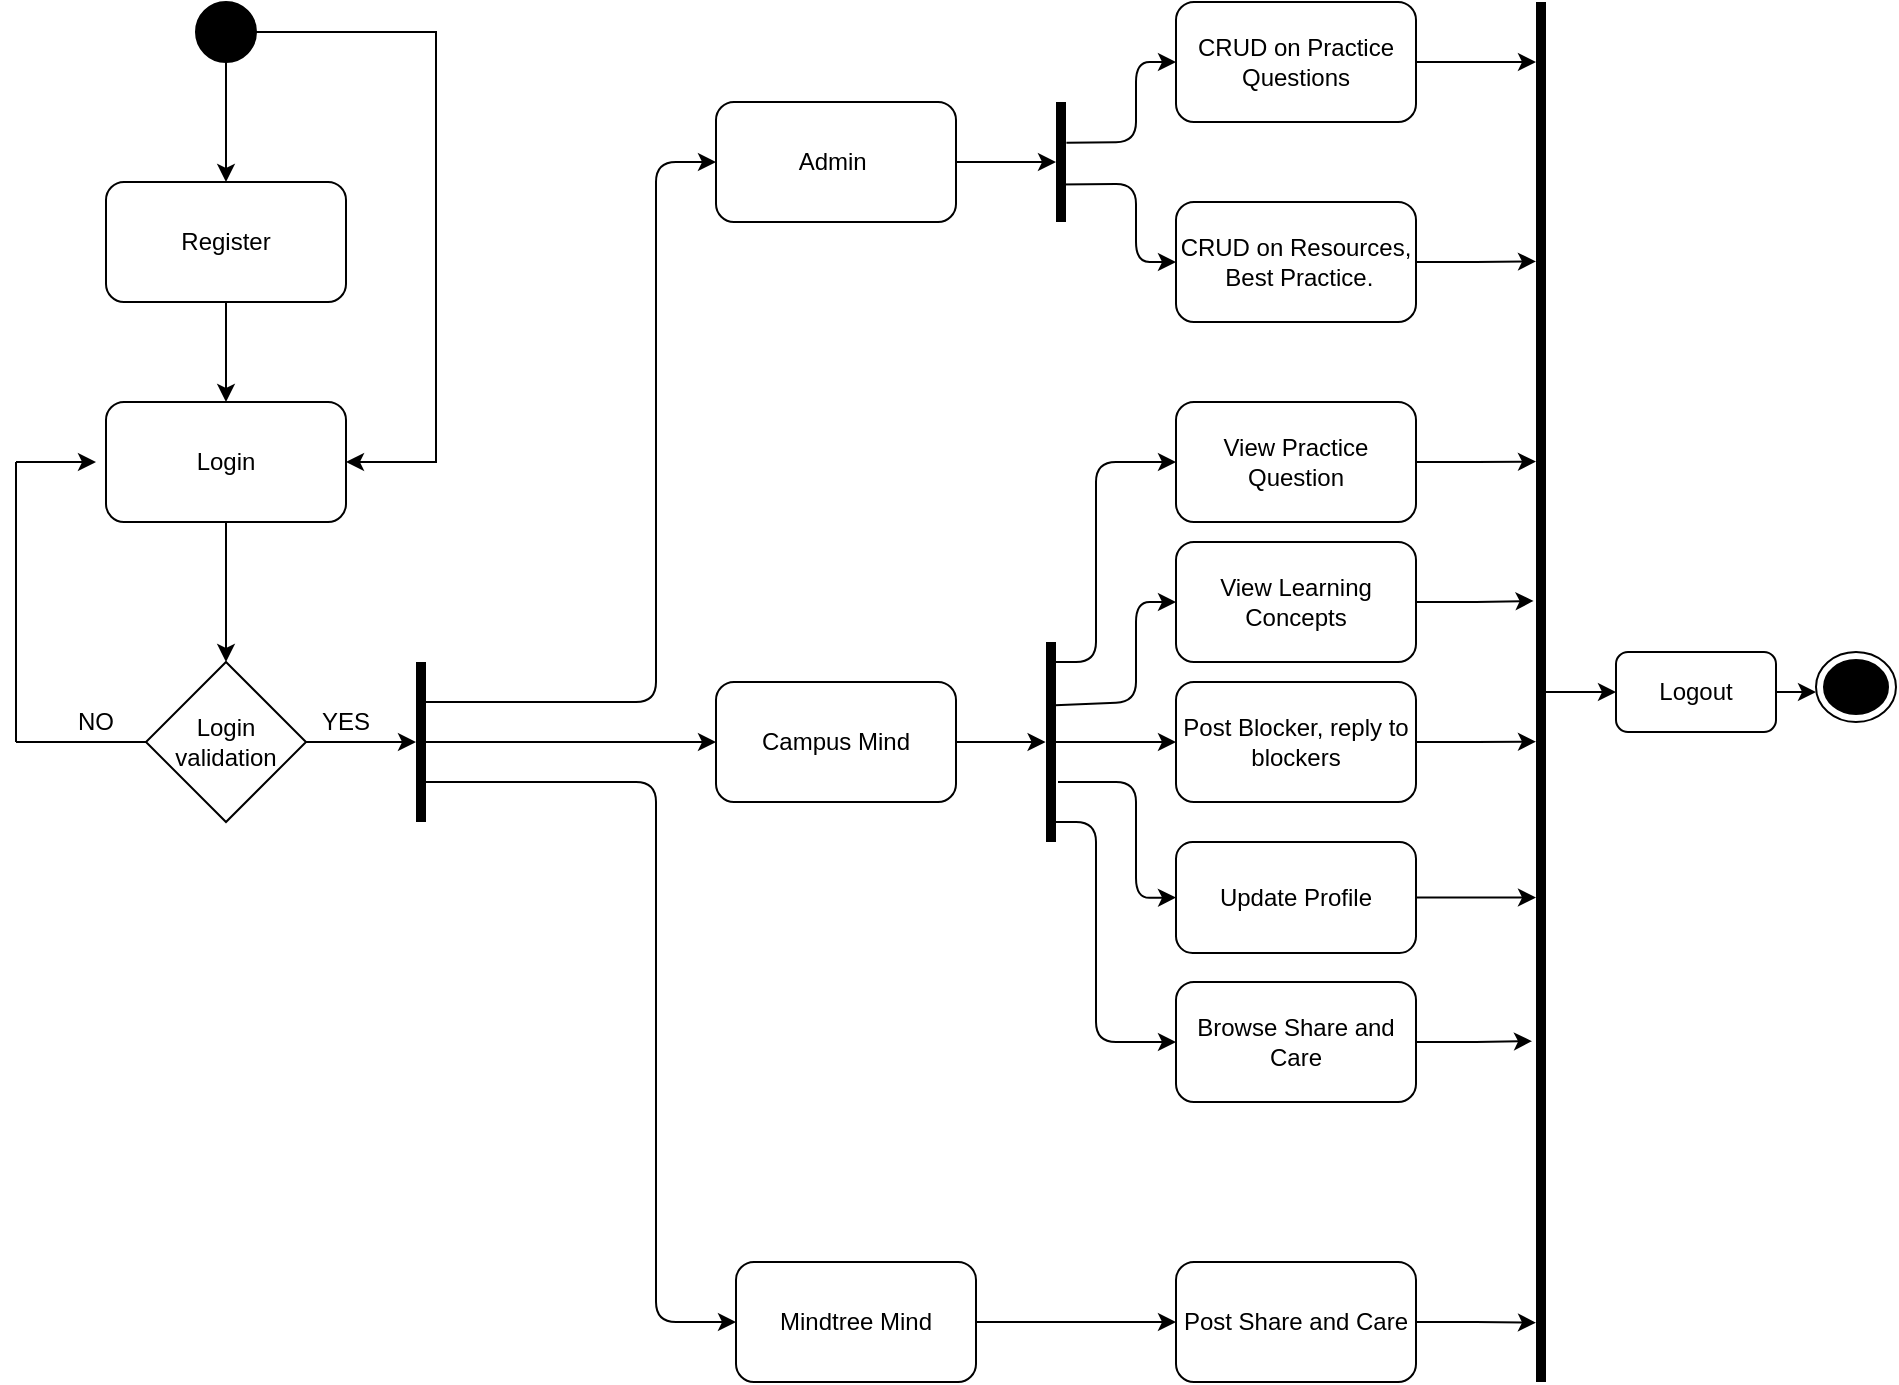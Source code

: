 <mxfile version="14.6.13" type="device"><diagram id="C5RBs43oDa-KdzZeNtuy" name="Page-1"><mxGraphModel dx="1038" dy="523" grid="1" gridSize="10" guides="1" tooltips="1" connect="1" arrows="1" fold="1" page="1" pageScale="1" pageWidth="1169" pageHeight="827" math="0" shadow="0"><root><mxCell id="WIyWlLk6GJQsqaUBKTNV-0"/><mxCell id="WIyWlLk6GJQsqaUBKTNV-1" parent="WIyWlLk6GJQsqaUBKTNV-0"/><mxCell id="pXb9bmzDT9veLAXfoOod-54" style="edgeStyle=orthogonalEdgeStyle;rounded=0;orthogonalLoop=1;jettySize=auto;html=1;entryX=0.5;entryY=0;entryDx=0;entryDy=0;" edge="1" parent="WIyWlLk6GJQsqaUBKTNV-1" source="pXb9bmzDT9veLAXfoOod-56" target="pXb9bmzDT9veLAXfoOod-58"><mxGeometry relative="1" as="geometry"/></mxCell><mxCell id="pXb9bmzDT9veLAXfoOod-55" style="edgeStyle=orthogonalEdgeStyle;rounded=0;orthogonalLoop=1;jettySize=auto;html=1;entryX=1;entryY=0.5;entryDx=0;entryDy=0;" edge="1" parent="WIyWlLk6GJQsqaUBKTNV-1" source="pXb9bmzDT9veLAXfoOod-56" target="pXb9bmzDT9veLAXfoOod-60"><mxGeometry relative="1" as="geometry"><mxPoint x="250" y="300" as="targetPoint"/><Array as="points"><mxPoint x="250" y="85"/><mxPoint x="250" y="300"/></Array></mxGeometry></mxCell><mxCell id="pXb9bmzDT9veLAXfoOod-56" value="" style="shape=ellipse;html=1;fillColor=#000000;fontSize=18;fontColor=#ffffff;" vertex="1" parent="WIyWlLk6GJQsqaUBKTNV-1"><mxGeometry x="130" y="70" width="30" height="30" as="geometry"/></mxCell><mxCell id="pXb9bmzDT9veLAXfoOod-57" style="edgeStyle=orthogonalEdgeStyle;rounded=0;orthogonalLoop=1;jettySize=auto;html=1;entryX=0.5;entryY=0;entryDx=0;entryDy=0;" edge="1" parent="WIyWlLk6GJQsqaUBKTNV-1" source="pXb9bmzDT9veLAXfoOod-58" target="pXb9bmzDT9veLAXfoOod-60"><mxGeometry relative="1" as="geometry"/></mxCell><mxCell id="pXb9bmzDT9veLAXfoOod-58" value="Register" style="rounded=1;whiteSpace=wrap;html=1;" vertex="1" parent="WIyWlLk6GJQsqaUBKTNV-1"><mxGeometry x="85" y="160" width="120" height="60" as="geometry"/></mxCell><mxCell id="pXb9bmzDT9veLAXfoOod-59" style="edgeStyle=orthogonalEdgeStyle;rounded=0;orthogonalLoop=1;jettySize=auto;html=1;entryX=0.5;entryY=0;entryDx=0;entryDy=0;" edge="1" parent="WIyWlLk6GJQsqaUBKTNV-1" source="pXb9bmzDT9veLAXfoOod-60" target="pXb9bmzDT9veLAXfoOod-61"><mxGeometry relative="1" as="geometry"/></mxCell><mxCell id="pXb9bmzDT9veLAXfoOod-60" value="Login" style="rounded=1;whiteSpace=wrap;html=1;" vertex="1" parent="WIyWlLk6GJQsqaUBKTNV-1"><mxGeometry x="85" y="270" width="120" height="60" as="geometry"/></mxCell><mxCell id="pXb9bmzDT9veLAXfoOod-61" value="Login validation" style="rhombus;whiteSpace=wrap;html=1;" vertex="1" parent="WIyWlLk6GJQsqaUBKTNV-1"><mxGeometry x="105" y="400" width="80" height="80" as="geometry"/></mxCell><mxCell id="pXb9bmzDT9veLAXfoOod-62" value="Campus Mind" style="rounded=1;whiteSpace=wrap;html=1;" vertex="1" parent="WIyWlLk6GJQsqaUBKTNV-1"><mxGeometry x="390" y="410" width="120" height="60" as="geometry"/></mxCell><mxCell id="pXb9bmzDT9veLAXfoOod-63" style="edgeStyle=orthogonalEdgeStyle;rounded=0;orthogonalLoop=1;jettySize=auto;html=1;entryX=0;entryY=0.5;entryDx=0;entryDy=0;entryPerimeter=0;" edge="1" parent="WIyWlLk6GJQsqaUBKTNV-1" source="pXb9bmzDT9veLAXfoOod-64" target="pXb9bmzDT9veLAXfoOod-86"><mxGeometry relative="1" as="geometry"/></mxCell><mxCell id="pXb9bmzDT9veLAXfoOod-64" value="Admin&amp;nbsp;" style="rounded=1;whiteSpace=wrap;html=1;" vertex="1" parent="WIyWlLk6GJQsqaUBKTNV-1"><mxGeometry x="390" y="120" width="120" height="60" as="geometry"/></mxCell><mxCell id="pXb9bmzDT9veLAXfoOod-65" style="edgeStyle=orthogonalEdgeStyle;rounded=0;orthogonalLoop=1;jettySize=auto;html=1;entryX=0;entryY=0.5;entryDx=0;entryDy=0;" edge="1" parent="WIyWlLk6GJQsqaUBKTNV-1" source="pXb9bmzDT9veLAXfoOod-66" target="pXb9bmzDT9veLAXfoOod-97"><mxGeometry relative="1" as="geometry"/></mxCell><mxCell id="pXb9bmzDT9veLAXfoOod-66" value="Mindtree Mind" style="rounded=1;whiteSpace=wrap;html=1;" vertex="1" parent="WIyWlLk6GJQsqaUBKTNV-1"><mxGeometry x="400" y="700" width="120" height="60" as="geometry"/></mxCell><mxCell id="pXb9bmzDT9veLAXfoOod-67" style="edgeStyle=orthogonalEdgeStyle;rounded=0;orthogonalLoop=1;jettySize=auto;html=1;entryX=0;entryY=0.188;entryDx=0;entryDy=0;entryPerimeter=0;" edge="1" parent="WIyWlLk6GJQsqaUBKTNV-1" source="pXb9bmzDT9veLAXfoOod-68" target="pXb9bmzDT9veLAXfoOod-104"><mxGeometry relative="1" as="geometry"/></mxCell><mxCell id="pXb9bmzDT9veLAXfoOod-68" value="CRUD on Resources,&lt;br&gt;&amp;nbsp;Best Practice." style="rounded=1;whiteSpace=wrap;html=1;" vertex="1" parent="WIyWlLk6GJQsqaUBKTNV-1"><mxGeometry x="620" y="170" width="120" height="60" as="geometry"/></mxCell><mxCell id="pXb9bmzDT9veLAXfoOod-69" style="edgeStyle=orthogonalEdgeStyle;rounded=0;orthogonalLoop=1;jettySize=auto;html=1;" edge="1" parent="WIyWlLk6GJQsqaUBKTNV-1" source="pXb9bmzDT9veLAXfoOod-70"><mxGeometry relative="1" as="geometry"><mxPoint x="800" y="100" as="targetPoint"/></mxGeometry></mxCell><mxCell id="pXb9bmzDT9veLAXfoOod-70" value="CRUD on Practice Questions" style="rounded=1;whiteSpace=wrap;html=1;" vertex="1" parent="WIyWlLk6GJQsqaUBKTNV-1"><mxGeometry x="620" y="70" width="120" height="60" as="geometry"/></mxCell><mxCell id="pXb9bmzDT9veLAXfoOod-71" style="edgeStyle=orthogonalEdgeStyle;rounded=0;orthogonalLoop=1;jettySize=auto;html=1;entryX=-0.4;entryY=0.753;entryDx=0;entryDy=0;entryPerimeter=0;" edge="1" parent="WIyWlLk6GJQsqaUBKTNV-1" source="pXb9bmzDT9veLAXfoOod-72" target="pXb9bmzDT9veLAXfoOod-104"><mxGeometry relative="1" as="geometry"/></mxCell><mxCell id="pXb9bmzDT9veLAXfoOod-72" value="Browse Share and Care" style="rounded=1;whiteSpace=wrap;html=1;" vertex="1" parent="WIyWlLk6GJQsqaUBKTNV-1"><mxGeometry x="620" y="560" width="120" height="60" as="geometry"/></mxCell><mxCell id="pXb9bmzDT9veLAXfoOod-73" style="edgeStyle=orthogonalEdgeStyle;rounded=0;orthogonalLoop=1;jettySize=auto;html=1;entryX=0;entryY=0.649;entryDx=0;entryDy=0;entryPerimeter=0;" edge="1" parent="WIyWlLk6GJQsqaUBKTNV-1" source="pXb9bmzDT9veLAXfoOod-74" target="pXb9bmzDT9veLAXfoOod-104"><mxGeometry relative="1" as="geometry"/></mxCell><mxCell id="pXb9bmzDT9veLAXfoOod-74" value="Update Profile" style="rounded=1;whiteSpace=wrap;html=1;" vertex="1" parent="WIyWlLk6GJQsqaUBKTNV-1"><mxGeometry x="620" y="490" width="120" height="55.5" as="geometry"/></mxCell><mxCell id="pXb9bmzDT9veLAXfoOod-75" style="edgeStyle=orthogonalEdgeStyle;rounded=0;orthogonalLoop=1;jettySize=auto;html=1;entryX=0;entryY=0.536;entryDx=0;entryDy=0;entryPerimeter=0;" edge="1" parent="WIyWlLk6GJQsqaUBKTNV-1" source="pXb9bmzDT9veLAXfoOod-76" target="pXb9bmzDT9veLAXfoOod-104"><mxGeometry relative="1" as="geometry"/></mxCell><mxCell id="pXb9bmzDT9veLAXfoOod-76" value="Post Blocker, reply to blockers" style="rounded=1;whiteSpace=wrap;html=1;" vertex="1" parent="WIyWlLk6GJQsqaUBKTNV-1"><mxGeometry x="620" y="410" width="120" height="60" as="geometry"/></mxCell><mxCell id="pXb9bmzDT9veLAXfoOod-77" value="NO" style="text;html=1;strokeColor=none;fillColor=none;align=center;verticalAlign=middle;whiteSpace=wrap;rounded=0;" vertex="1" parent="WIyWlLk6GJQsqaUBKTNV-1"><mxGeometry x="60" y="420" width="40" height="20" as="geometry"/></mxCell><mxCell id="pXb9bmzDT9veLAXfoOod-78" value="" style="endArrow=classic;html=1;" edge="1" parent="WIyWlLk6GJQsqaUBKTNV-1"><mxGeometry width="50" height="50" relative="1" as="geometry"><mxPoint x="40" y="300" as="sourcePoint"/><mxPoint x="80" y="300" as="targetPoint"/></mxGeometry></mxCell><mxCell id="pXb9bmzDT9veLAXfoOod-79" value="" style="endArrow=none;html=1;" edge="1" parent="WIyWlLk6GJQsqaUBKTNV-1"><mxGeometry width="50" height="50" relative="1" as="geometry"><mxPoint x="40" y="440" as="sourcePoint"/><mxPoint x="40" y="300" as="targetPoint"/></mxGeometry></mxCell><mxCell id="pXb9bmzDT9veLAXfoOod-80" value="" style="endArrow=none;html=1;entryX=0;entryY=0.5;entryDx=0;entryDy=0;" edge="1" parent="WIyWlLk6GJQsqaUBKTNV-1" target="pXb9bmzDT9veLAXfoOod-61"><mxGeometry width="50" height="50" relative="1" as="geometry"><mxPoint x="40" y="440" as="sourcePoint"/><mxPoint x="405" y="260" as="targetPoint"/></mxGeometry></mxCell><mxCell id="pXb9bmzDT9veLAXfoOod-81" value="" style="endArrow=classic;html=1;entryX=0;entryY=0.5;entryDx=0;entryDy=0;entryPerimeter=0;" edge="1" parent="WIyWlLk6GJQsqaUBKTNV-1" target="pXb9bmzDT9veLAXfoOod-82"><mxGeometry width="50" height="50" relative="1" as="geometry"><mxPoint x="185" y="440" as="sourcePoint"/><mxPoint x="235" y="440" as="targetPoint"/></mxGeometry></mxCell><mxCell id="pXb9bmzDT9veLAXfoOod-82" value="" style="html=1;points=[];perimeter=orthogonalPerimeter;fillColor=#000000;strokeColor=none;" vertex="1" parent="WIyWlLk6GJQsqaUBKTNV-1"><mxGeometry x="240" y="400" width="5" height="80" as="geometry"/></mxCell><mxCell id="pXb9bmzDT9veLAXfoOod-83" value="" style="endArrow=classic;html=1;entryX=0;entryY=0.5;entryDx=0;entryDy=0;" edge="1" parent="WIyWlLk6GJQsqaUBKTNV-1" target="pXb9bmzDT9veLAXfoOod-62"><mxGeometry width="50" height="50" relative="1" as="geometry"><mxPoint x="245" y="440" as="sourcePoint"/><mxPoint x="295" y="390" as="targetPoint"/></mxGeometry></mxCell><mxCell id="pXb9bmzDT9veLAXfoOod-84" value="" style="endArrow=classic;html=1;entryX=0;entryY=0.5;entryDx=0;entryDy=0;" edge="1" parent="WIyWlLk6GJQsqaUBKTNV-1" target="pXb9bmzDT9veLAXfoOod-64"><mxGeometry width="50" height="50" relative="1" as="geometry"><mxPoint x="245" y="420" as="sourcePoint"/><mxPoint x="360" y="180" as="targetPoint"/><Array as="points"><mxPoint x="360" y="420"/><mxPoint x="360" y="150"/></Array></mxGeometry></mxCell><mxCell id="pXb9bmzDT9veLAXfoOod-85" value="" style="endArrow=classic;html=1;entryX=0;entryY=0.5;entryDx=0;entryDy=0;exitX=0;exitY=0.75;exitDx=0;exitDy=0;exitPerimeter=0;" edge="1" parent="WIyWlLk6GJQsqaUBKTNV-1" source="pXb9bmzDT9veLAXfoOod-82" target="pXb9bmzDT9veLAXfoOod-66"><mxGeometry width="50" height="50" relative="1" as="geometry"><mxPoint x="250" y="460" as="sourcePoint"/><mxPoint x="360" y="740" as="targetPoint"/><Array as="points"><mxPoint x="360" y="460"/><mxPoint x="360" y="730"/></Array></mxGeometry></mxCell><mxCell id="pXb9bmzDT9veLAXfoOod-86" value="" style="html=1;points=[];perimeter=orthogonalPerimeter;fillColor=#000000;strokeColor=none;" vertex="1" parent="WIyWlLk6GJQsqaUBKTNV-1"><mxGeometry x="560" y="120" width="5" height="60" as="geometry"/></mxCell><mxCell id="pXb9bmzDT9veLAXfoOod-87" value="" style="endArrow=classic;html=1;exitX=1.04;exitY=0.34;exitDx=0;exitDy=0;exitPerimeter=0;entryX=0;entryY=0.5;entryDx=0;entryDy=0;" edge="1" parent="WIyWlLk6GJQsqaUBKTNV-1" source="pXb9bmzDT9veLAXfoOod-86" target="pXb9bmzDT9veLAXfoOod-70"><mxGeometry width="50" height="50" relative="1" as="geometry"><mxPoint x="610" y="200" as="sourcePoint"/><mxPoint x="600" y="170" as="targetPoint"/><Array as="points"><mxPoint x="600" y="140"/><mxPoint x="600" y="100"/></Array></mxGeometry></mxCell><mxCell id="pXb9bmzDT9veLAXfoOod-88" value="" style="endArrow=classic;html=1;exitX=0.24;exitY=0.687;exitDx=0;exitDy=0;exitPerimeter=0;entryX=0;entryY=0.5;entryDx=0;entryDy=0;" edge="1" parent="WIyWlLk6GJQsqaUBKTNV-1" source="pXb9bmzDT9veLAXfoOod-86" target="pXb9bmzDT9veLAXfoOod-68"><mxGeometry width="50" height="50" relative="1" as="geometry"><mxPoint x="590" y="210" as="sourcePoint"/><mxPoint x="600" y="260" as="targetPoint"/><Array as="points"><mxPoint x="600" y="161"/><mxPoint x="600" y="200"/></Array></mxGeometry></mxCell><mxCell id="pXb9bmzDT9veLAXfoOod-89" style="edgeStyle=orthogonalEdgeStyle;rounded=0;orthogonalLoop=1;jettySize=auto;html=1;entryX=0;entryY=0.333;entryDx=0;entryDy=0;entryPerimeter=0;" edge="1" parent="WIyWlLk6GJQsqaUBKTNV-1" source="pXb9bmzDT9veLAXfoOod-90" target="pXb9bmzDT9veLAXfoOod-104"><mxGeometry relative="1" as="geometry"/></mxCell><mxCell id="pXb9bmzDT9veLAXfoOod-90" value="View Practice Question" style="rounded=1;whiteSpace=wrap;html=1;" vertex="1" parent="WIyWlLk6GJQsqaUBKTNV-1"><mxGeometry x="620" y="270" width="120" height="60" as="geometry"/></mxCell><mxCell id="pXb9bmzDT9veLAXfoOod-91" style="edgeStyle=orthogonalEdgeStyle;rounded=0;orthogonalLoop=1;jettySize=auto;html=1;entryX=-0.24;entryY=0.434;entryDx=0;entryDy=0;entryPerimeter=0;" edge="1" parent="WIyWlLk6GJQsqaUBKTNV-1" source="pXb9bmzDT9veLAXfoOod-92" target="pXb9bmzDT9veLAXfoOod-104"><mxGeometry relative="1" as="geometry"/></mxCell><mxCell id="pXb9bmzDT9veLAXfoOod-92" value="View Learning Concepts" style="rounded=1;whiteSpace=wrap;html=1;" vertex="1" parent="WIyWlLk6GJQsqaUBKTNV-1"><mxGeometry x="620" y="340" width="120" height="60" as="geometry"/></mxCell><mxCell id="pXb9bmzDT9veLAXfoOod-93" value="" style="endArrow=classic;html=1;exitX=1;exitY=0.5;exitDx=0;exitDy=0;entryX=-0.04;entryY=0.5;entryDx=0;entryDy=0;entryPerimeter=0;" edge="1" parent="WIyWlLk6GJQsqaUBKTNV-1" source="pXb9bmzDT9veLAXfoOod-62" target="pXb9bmzDT9veLAXfoOod-95"><mxGeometry width="50" height="50" relative="1" as="geometry"><mxPoint x="460" y="340" as="sourcePoint"/><mxPoint x="560" y="440" as="targetPoint"/></mxGeometry></mxCell><mxCell id="pXb9bmzDT9veLAXfoOod-94" style="edgeStyle=orthogonalEdgeStyle;rounded=0;orthogonalLoop=1;jettySize=auto;html=1;entryX=0;entryY=0.5;entryDx=0;entryDy=0;" edge="1" parent="WIyWlLk6GJQsqaUBKTNV-1" source="pXb9bmzDT9veLAXfoOod-95" target="pXb9bmzDT9veLAXfoOod-76"><mxGeometry relative="1" as="geometry"/></mxCell><mxCell id="pXb9bmzDT9veLAXfoOod-95" value="" style="html=1;points=[];perimeter=orthogonalPerimeter;fillColor=#000000;strokeColor=none;" vertex="1" parent="WIyWlLk6GJQsqaUBKTNV-1"><mxGeometry x="555" y="390" width="5" height="100" as="geometry"/></mxCell><mxCell id="pXb9bmzDT9veLAXfoOod-96" style="edgeStyle=orthogonalEdgeStyle;rounded=0;orthogonalLoop=1;jettySize=auto;html=1;entryX=0;entryY=0.957;entryDx=0;entryDy=0;entryPerimeter=0;" edge="1" parent="WIyWlLk6GJQsqaUBKTNV-1" source="pXb9bmzDT9veLAXfoOod-97" target="pXb9bmzDT9veLAXfoOod-104"><mxGeometry relative="1" as="geometry"/></mxCell><mxCell id="pXb9bmzDT9veLAXfoOod-97" value="Post Share and Care" style="rounded=1;whiteSpace=wrap;html=1;" vertex="1" parent="WIyWlLk6GJQsqaUBKTNV-1"><mxGeometry x="620" y="700" width="120" height="60" as="geometry"/></mxCell><mxCell id="pXb9bmzDT9veLAXfoOod-98" value="" style="endArrow=classic;html=1;exitX=1;exitY=0.1;exitDx=0;exitDy=0;exitPerimeter=0;" edge="1" parent="WIyWlLk6GJQsqaUBKTNV-1" source="pXb9bmzDT9veLAXfoOod-95"><mxGeometry width="50" height="50" relative="1" as="geometry"><mxPoint x="570" y="400" as="sourcePoint"/><mxPoint x="620" y="300" as="targetPoint"/><Array as="points"><mxPoint x="580" y="400"/><mxPoint x="580" y="300"/></Array></mxGeometry></mxCell><mxCell id="pXb9bmzDT9veLAXfoOod-99" value="" style="endArrow=classic;html=1;entryX=0;entryY=0.5;entryDx=0;entryDy=0;" edge="1" parent="WIyWlLk6GJQsqaUBKTNV-1" target="pXb9bmzDT9veLAXfoOod-74"><mxGeometry width="50" height="50" relative="1" as="geometry"><mxPoint x="561" y="460" as="sourcePoint"/><mxPoint x="610" y="520" as="targetPoint"/><Array as="points"><mxPoint x="600" y="460"/><mxPoint x="600" y="518"/></Array></mxGeometry></mxCell><mxCell id="pXb9bmzDT9veLAXfoOod-100" value="" style="endArrow=classic;html=1;entryX=0;entryY=0.5;entryDx=0;entryDy=0;exitX=0.92;exitY=0.316;exitDx=0;exitDy=0;exitPerimeter=0;" edge="1" parent="WIyWlLk6GJQsqaUBKTNV-1" source="pXb9bmzDT9veLAXfoOod-95" target="pXb9bmzDT9veLAXfoOod-92"><mxGeometry width="50" height="50" relative="1" as="geometry"><mxPoint x="580" y="420" as="sourcePoint"/><mxPoint x="530" y="310" as="targetPoint"/><Array as="points"><mxPoint x="600" y="420"/><mxPoint x="600" y="370"/></Array></mxGeometry></mxCell><mxCell id="pXb9bmzDT9veLAXfoOod-101" value="" style="endArrow=classic;html=1;entryX=0;entryY=0.5;entryDx=0;entryDy=0;exitX=1;exitY=0.9;exitDx=0;exitDy=0;exitPerimeter=0;" edge="1" parent="WIyWlLk6GJQsqaUBKTNV-1" source="pXb9bmzDT9veLAXfoOod-95" target="pXb9bmzDT9veLAXfoOod-72"><mxGeometry width="50" height="50" relative="1" as="geometry"><mxPoint x="580" y="480" as="sourcePoint"/><mxPoint x="610" y="590" as="targetPoint"/><Array as="points"><mxPoint x="580" y="480"/><mxPoint x="580" y="590"/></Array></mxGeometry></mxCell><mxCell id="pXb9bmzDT9veLAXfoOod-102" value="YES" style="text;html=1;strokeColor=none;fillColor=none;align=center;verticalAlign=middle;whiteSpace=wrap;rounded=0;" vertex="1" parent="WIyWlLk6GJQsqaUBKTNV-1"><mxGeometry x="185" y="420" width="40" height="20" as="geometry"/></mxCell><mxCell id="pXb9bmzDT9veLAXfoOod-103" style="edgeStyle=orthogonalEdgeStyle;rounded=0;orthogonalLoop=1;jettySize=auto;html=1;" edge="1" parent="WIyWlLk6GJQsqaUBKTNV-1" source="pXb9bmzDT9veLAXfoOod-104"><mxGeometry relative="1" as="geometry"><mxPoint x="840" y="415" as="targetPoint"/></mxGeometry></mxCell><mxCell id="pXb9bmzDT9veLAXfoOod-104" value="" style="html=1;points=[];perimeter=orthogonalPerimeter;fillColor=#000000;strokeColor=none;" vertex="1" parent="WIyWlLk6GJQsqaUBKTNV-1"><mxGeometry x="800" y="70" width="5" height="690" as="geometry"/></mxCell><mxCell id="pXb9bmzDT9veLAXfoOod-105" style="edgeStyle=orthogonalEdgeStyle;rounded=0;orthogonalLoop=1;jettySize=auto;html=1;" edge="1" parent="WIyWlLk6GJQsqaUBKTNV-1" source="pXb9bmzDT9veLAXfoOod-106"><mxGeometry relative="1" as="geometry"><mxPoint x="940" y="415" as="targetPoint"/></mxGeometry></mxCell><mxCell id="pXb9bmzDT9veLAXfoOod-106" value="Logout" style="rounded=1;whiteSpace=wrap;html=1;" vertex="1" parent="WIyWlLk6GJQsqaUBKTNV-1"><mxGeometry x="840" y="395" width="80" height="40" as="geometry"/></mxCell><mxCell id="pXb9bmzDT9veLAXfoOod-107" value="" style="ellipse;html=1;shape=endState;fillColor=#000000;strokeColor=#000000;" vertex="1" parent="WIyWlLk6GJQsqaUBKTNV-1"><mxGeometry x="940" y="395" width="40" height="35" as="geometry"/></mxCell></root></mxGraphModel></diagram></mxfile>